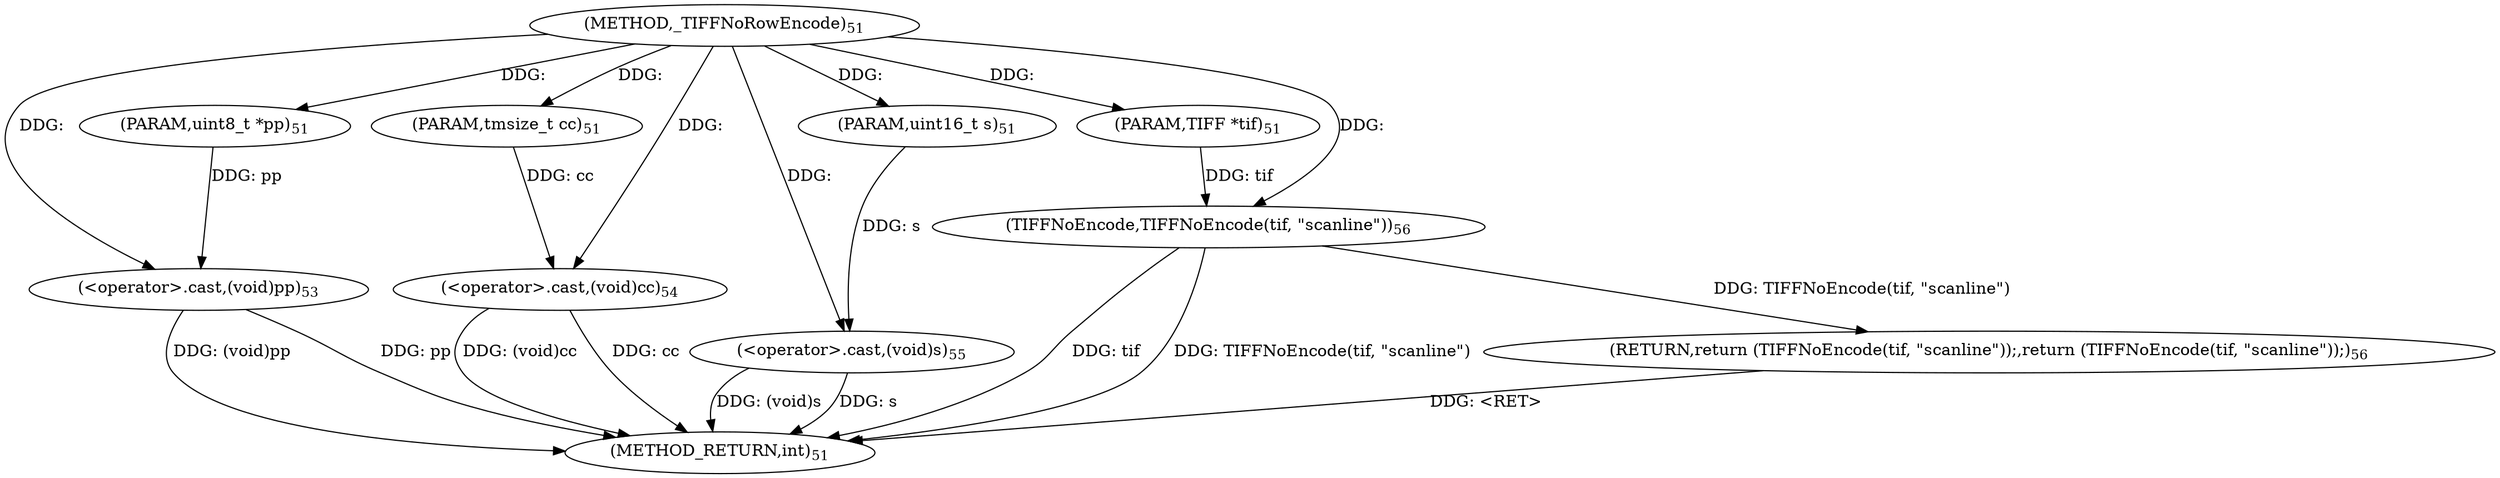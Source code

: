 digraph "_TIFFNoRowEncode" {  
"1738" [label = <(METHOD,_TIFFNoRowEncode)<SUB>51</SUB>> ]
"1757" [label = <(METHOD_RETURN,int)<SUB>51</SUB>> ]
"1739" [label = <(PARAM,TIFF *tif)<SUB>51</SUB>> ]
"1740" [label = <(PARAM,uint8_t *pp)<SUB>51</SUB>> ]
"1741" [label = <(PARAM,tmsize_t cc)<SUB>51</SUB>> ]
"1742" [label = <(PARAM,uint16_t s)<SUB>51</SUB>> ]
"1744" [label = <(&lt;operator&gt;.cast,(void)pp)<SUB>53</SUB>> ]
"1747" [label = <(&lt;operator&gt;.cast,(void)cc)<SUB>54</SUB>> ]
"1750" [label = <(&lt;operator&gt;.cast,(void)s)<SUB>55</SUB>> ]
"1753" [label = <(RETURN,return (TIFFNoEncode(tif, &quot;scanline&quot;));,return (TIFFNoEncode(tif, &quot;scanline&quot;));)<SUB>56</SUB>> ]
"1754" [label = <(TIFFNoEncode,TIFFNoEncode(tif, &quot;scanline&quot;))<SUB>56</SUB>> ]
  "1753" -> "1757"  [ label = "DDG: &lt;RET&gt;"] 
  "1744" -> "1757"  [ label = "DDG: pp"] 
  "1744" -> "1757"  [ label = "DDG: (void)pp"] 
  "1747" -> "1757"  [ label = "DDG: cc"] 
  "1747" -> "1757"  [ label = "DDG: (void)cc"] 
  "1750" -> "1757"  [ label = "DDG: s"] 
  "1750" -> "1757"  [ label = "DDG: (void)s"] 
  "1754" -> "1757"  [ label = "DDG: tif"] 
  "1754" -> "1757"  [ label = "DDG: TIFFNoEncode(tif, &quot;scanline&quot;)"] 
  "1738" -> "1739"  [ label = "DDG: "] 
  "1738" -> "1740"  [ label = "DDG: "] 
  "1738" -> "1741"  [ label = "DDG: "] 
  "1738" -> "1742"  [ label = "DDG: "] 
  "1740" -> "1744"  [ label = "DDG: pp"] 
  "1738" -> "1744"  [ label = "DDG: "] 
  "1741" -> "1747"  [ label = "DDG: cc"] 
  "1738" -> "1747"  [ label = "DDG: "] 
  "1742" -> "1750"  [ label = "DDG: s"] 
  "1738" -> "1750"  [ label = "DDG: "] 
  "1754" -> "1753"  [ label = "DDG: TIFFNoEncode(tif, &quot;scanline&quot;)"] 
  "1739" -> "1754"  [ label = "DDG: tif"] 
  "1738" -> "1754"  [ label = "DDG: "] 
}
